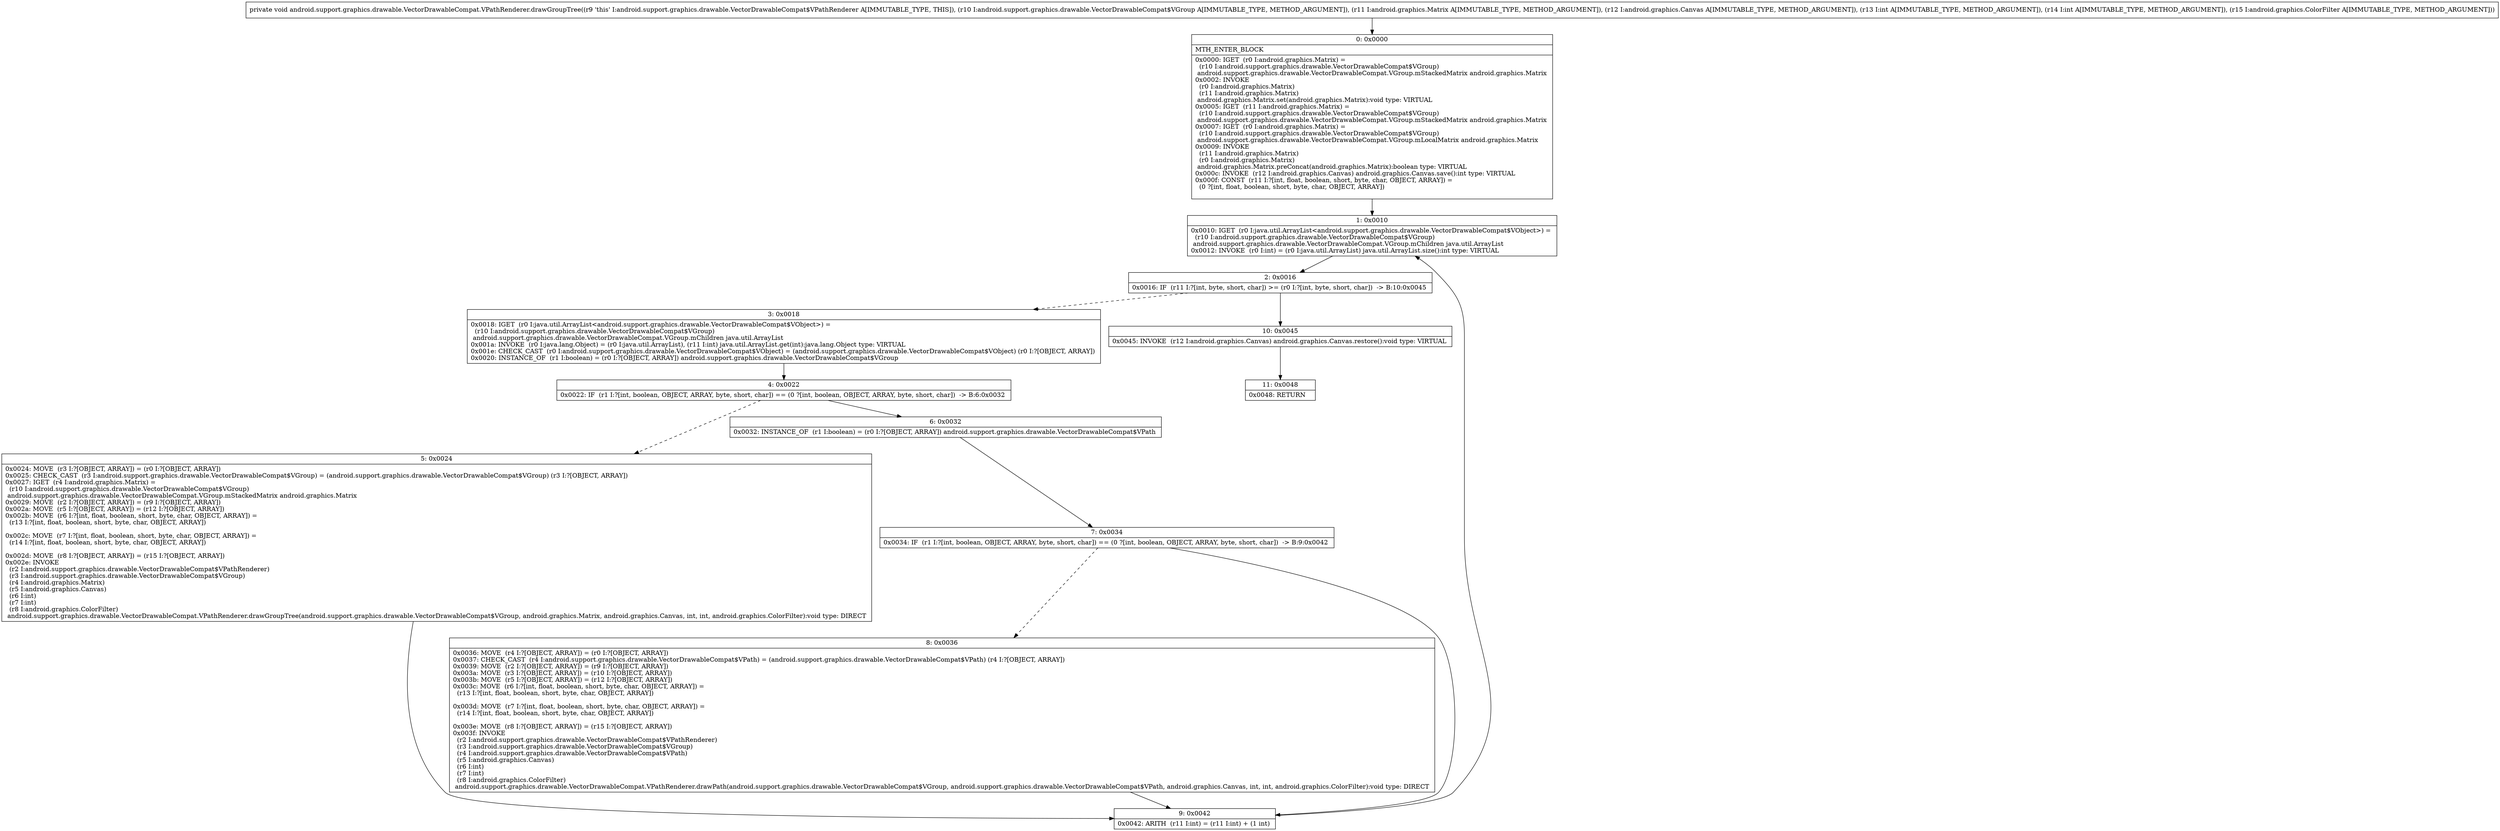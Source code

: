 digraph "CFG forandroid.support.graphics.drawable.VectorDrawableCompat.VPathRenderer.drawGroupTree(Landroid\/support\/graphics\/drawable\/VectorDrawableCompat$VGroup;Landroid\/graphics\/Matrix;Landroid\/graphics\/Canvas;IILandroid\/graphics\/ColorFilter;)V" {
Node_0 [shape=record,label="{0\:\ 0x0000|MTH_ENTER_BLOCK\l|0x0000: IGET  (r0 I:android.graphics.Matrix) = \l  (r10 I:android.support.graphics.drawable.VectorDrawableCompat$VGroup)\l android.support.graphics.drawable.VectorDrawableCompat.VGroup.mStackedMatrix android.graphics.Matrix \l0x0002: INVOKE  \l  (r0 I:android.graphics.Matrix)\l  (r11 I:android.graphics.Matrix)\l android.graphics.Matrix.set(android.graphics.Matrix):void type: VIRTUAL \l0x0005: IGET  (r11 I:android.graphics.Matrix) = \l  (r10 I:android.support.graphics.drawable.VectorDrawableCompat$VGroup)\l android.support.graphics.drawable.VectorDrawableCompat.VGroup.mStackedMatrix android.graphics.Matrix \l0x0007: IGET  (r0 I:android.graphics.Matrix) = \l  (r10 I:android.support.graphics.drawable.VectorDrawableCompat$VGroup)\l android.support.graphics.drawable.VectorDrawableCompat.VGroup.mLocalMatrix android.graphics.Matrix \l0x0009: INVOKE  \l  (r11 I:android.graphics.Matrix)\l  (r0 I:android.graphics.Matrix)\l android.graphics.Matrix.preConcat(android.graphics.Matrix):boolean type: VIRTUAL \l0x000c: INVOKE  (r12 I:android.graphics.Canvas) android.graphics.Canvas.save():int type: VIRTUAL \l0x000f: CONST  (r11 I:?[int, float, boolean, short, byte, char, OBJECT, ARRAY]) = \l  (0 ?[int, float, boolean, short, byte, char, OBJECT, ARRAY])\l \l}"];
Node_1 [shape=record,label="{1\:\ 0x0010|0x0010: IGET  (r0 I:java.util.ArrayList\<android.support.graphics.drawable.VectorDrawableCompat$VObject\>) = \l  (r10 I:android.support.graphics.drawable.VectorDrawableCompat$VGroup)\l android.support.graphics.drawable.VectorDrawableCompat.VGroup.mChildren java.util.ArrayList \l0x0012: INVOKE  (r0 I:int) = (r0 I:java.util.ArrayList) java.util.ArrayList.size():int type: VIRTUAL \l}"];
Node_2 [shape=record,label="{2\:\ 0x0016|0x0016: IF  (r11 I:?[int, byte, short, char]) \>= (r0 I:?[int, byte, short, char])  \-\> B:10:0x0045 \l}"];
Node_3 [shape=record,label="{3\:\ 0x0018|0x0018: IGET  (r0 I:java.util.ArrayList\<android.support.graphics.drawable.VectorDrawableCompat$VObject\>) = \l  (r10 I:android.support.graphics.drawable.VectorDrawableCompat$VGroup)\l android.support.graphics.drawable.VectorDrawableCompat.VGroup.mChildren java.util.ArrayList \l0x001a: INVOKE  (r0 I:java.lang.Object) = (r0 I:java.util.ArrayList), (r11 I:int) java.util.ArrayList.get(int):java.lang.Object type: VIRTUAL \l0x001e: CHECK_CAST  (r0 I:android.support.graphics.drawable.VectorDrawableCompat$VObject) = (android.support.graphics.drawable.VectorDrawableCompat$VObject) (r0 I:?[OBJECT, ARRAY]) \l0x0020: INSTANCE_OF  (r1 I:boolean) = (r0 I:?[OBJECT, ARRAY]) android.support.graphics.drawable.VectorDrawableCompat$VGroup \l}"];
Node_4 [shape=record,label="{4\:\ 0x0022|0x0022: IF  (r1 I:?[int, boolean, OBJECT, ARRAY, byte, short, char]) == (0 ?[int, boolean, OBJECT, ARRAY, byte, short, char])  \-\> B:6:0x0032 \l}"];
Node_5 [shape=record,label="{5\:\ 0x0024|0x0024: MOVE  (r3 I:?[OBJECT, ARRAY]) = (r0 I:?[OBJECT, ARRAY]) \l0x0025: CHECK_CAST  (r3 I:android.support.graphics.drawable.VectorDrawableCompat$VGroup) = (android.support.graphics.drawable.VectorDrawableCompat$VGroup) (r3 I:?[OBJECT, ARRAY]) \l0x0027: IGET  (r4 I:android.graphics.Matrix) = \l  (r10 I:android.support.graphics.drawable.VectorDrawableCompat$VGroup)\l android.support.graphics.drawable.VectorDrawableCompat.VGroup.mStackedMatrix android.graphics.Matrix \l0x0029: MOVE  (r2 I:?[OBJECT, ARRAY]) = (r9 I:?[OBJECT, ARRAY]) \l0x002a: MOVE  (r5 I:?[OBJECT, ARRAY]) = (r12 I:?[OBJECT, ARRAY]) \l0x002b: MOVE  (r6 I:?[int, float, boolean, short, byte, char, OBJECT, ARRAY]) = \l  (r13 I:?[int, float, boolean, short, byte, char, OBJECT, ARRAY])\l \l0x002c: MOVE  (r7 I:?[int, float, boolean, short, byte, char, OBJECT, ARRAY]) = \l  (r14 I:?[int, float, boolean, short, byte, char, OBJECT, ARRAY])\l \l0x002d: MOVE  (r8 I:?[OBJECT, ARRAY]) = (r15 I:?[OBJECT, ARRAY]) \l0x002e: INVOKE  \l  (r2 I:android.support.graphics.drawable.VectorDrawableCompat$VPathRenderer)\l  (r3 I:android.support.graphics.drawable.VectorDrawableCompat$VGroup)\l  (r4 I:android.graphics.Matrix)\l  (r5 I:android.graphics.Canvas)\l  (r6 I:int)\l  (r7 I:int)\l  (r8 I:android.graphics.ColorFilter)\l android.support.graphics.drawable.VectorDrawableCompat.VPathRenderer.drawGroupTree(android.support.graphics.drawable.VectorDrawableCompat$VGroup, android.graphics.Matrix, android.graphics.Canvas, int, int, android.graphics.ColorFilter):void type: DIRECT \l}"];
Node_6 [shape=record,label="{6\:\ 0x0032|0x0032: INSTANCE_OF  (r1 I:boolean) = (r0 I:?[OBJECT, ARRAY]) android.support.graphics.drawable.VectorDrawableCompat$VPath \l}"];
Node_7 [shape=record,label="{7\:\ 0x0034|0x0034: IF  (r1 I:?[int, boolean, OBJECT, ARRAY, byte, short, char]) == (0 ?[int, boolean, OBJECT, ARRAY, byte, short, char])  \-\> B:9:0x0042 \l}"];
Node_8 [shape=record,label="{8\:\ 0x0036|0x0036: MOVE  (r4 I:?[OBJECT, ARRAY]) = (r0 I:?[OBJECT, ARRAY]) \l0x0037: CHECK_CAST  (r4 I:android.support.graphics.drawable.VectorDrawableCompat$VPath) = (android.support.graphics.drawable.VectorDrawableCompat$VPath) (r4 I:?[OBJECT, ARRAY]) \l0x0039: MOVE  (r2 I:?[OBJECT, ARRAY]) = (r9 I:?[OBJECT, ARRAY]) \l0x003a: MOVE  (r3 I:?[OBJECT, ARRAY]) = (r10 I:?[OBJECT, ARRAY]) \l0x003b: MOVE  (r5 I:?[OBJECT, ARRAY]) = (r12 I:?[OBJECT, ARRAY]) \l0x003c: MOVE  (r6 I:?[int, float, boolean, short, byte, char, OBJECT, ARRAY]) = \l  (r13 I:?[int, float, boolean, short, byte, char, OBJECT, ARRAY])\l \l0x003d: MOVE  (r7 I:?[int, float, boolean, short, byte, char, OBJECT, ARRAY]) = \l  (r14 I:?[int, float, boolean, short, byte, char, OBJECT, ARRAY])\l \l0x003e: MOVE  (r8 I:?[OBJECT, ARRAY]) = (r15 I:?[OBJECT, ARRAY]) \l0x003f: INVOKE  \l  (r2 I:android.support.graphics.drawable.VectorDrawableCompat$VPathRenderer)\l  (r3 I:android.support.graphics.drawable.VectorDrawableCompat$VGroup)\l  (r4 I:android.support.graphics.drawable.VectorDrawableCompat$VPath)\l  (r5 I:android.graphics.Canvas)\l  (r6 I:int)\l  (r7 I:int)\l  (r8 I:android.graphics.ColorFilter)\l android.support.graphics.drawable.VectorDrawableCompat.VPathRenderer.drawPath(android.support.graphics.drawable.VectorDrawableCompat$VGroup, android.support.graphics.drawable.VectorDrawableCompat$VPath, android.graphics.Canvas, int, int, android.graphics.ColorFilter):void type: DIRECT \l}"];
Node_9 [shape=record,label="{9\:\ 0x0042|0x0042: ARITH  (r11 I:int) = (r11 I:int) + (1 int) \l}"];
Node_10 [shape=record,label="{10\:\ 0x0045|0x0045: INVOKE  (r12 I:android.graphics.Canvas) android.graphics.Canvas.restore():void type: VIRTUAL \l}"];
Node_11 [shape=record,label="{11\:\ 0x0048|0x0048: RETURN   \l}"];
MethodNode[shape=record,label="{private void android.support.graphics.drawable.VectorDrawableCompat.VPathRenderer.drawGroupTree((r9 'this' I:android.support.graphics.drawable.VectorDrawableCompat$VPathRenderer A[IMMUTABLE_TYPE, THIS]), (r10 I:android.support.graphics.drawable.VectorDrawableCompat$VGroup A[IMMUTABLE_TYPE, METHOD_ARGUMENT]), (r11 I:android.graphics.Matrix A[IMMUTABLE_TYPE, METHOD_ARGUMENT]), (r12 I:android.graphics.Canvas A[IMMUTABLE_TYPE, METHOD_ARGUMENT]), (r13 I:int A[IMMUTABLE_TYPE, METHOD_ARGUMENT]), (r14 I:int A[IMMUTABLE_TYPE, METHOD_ARGUMENT]), (r15 I:android.graphics.ColorFilter A[IMMUTABLE_TYPE, METHOD_ARGUMENT])) }"];
MethodNode -> Node_0;
Node_0 -> Node_1;
Node_1 -> Node_2;
Node_2 -> Node_3[style=dashed];
Node_2 -> Node_10;
Node_3 -> Node_4;
Node_4 -> Node_5[style=dashed];
Node_4 -> Node_6;
Node_5 -> Node_9;
Node_6 -> Node_7;
Node_7 -> Node_8[style=dashed];
Node_7 -> Node_9;
Node_8 -> Node_9;
Node_9 -> Node_1;
Node_10 -> Node_11;
}

